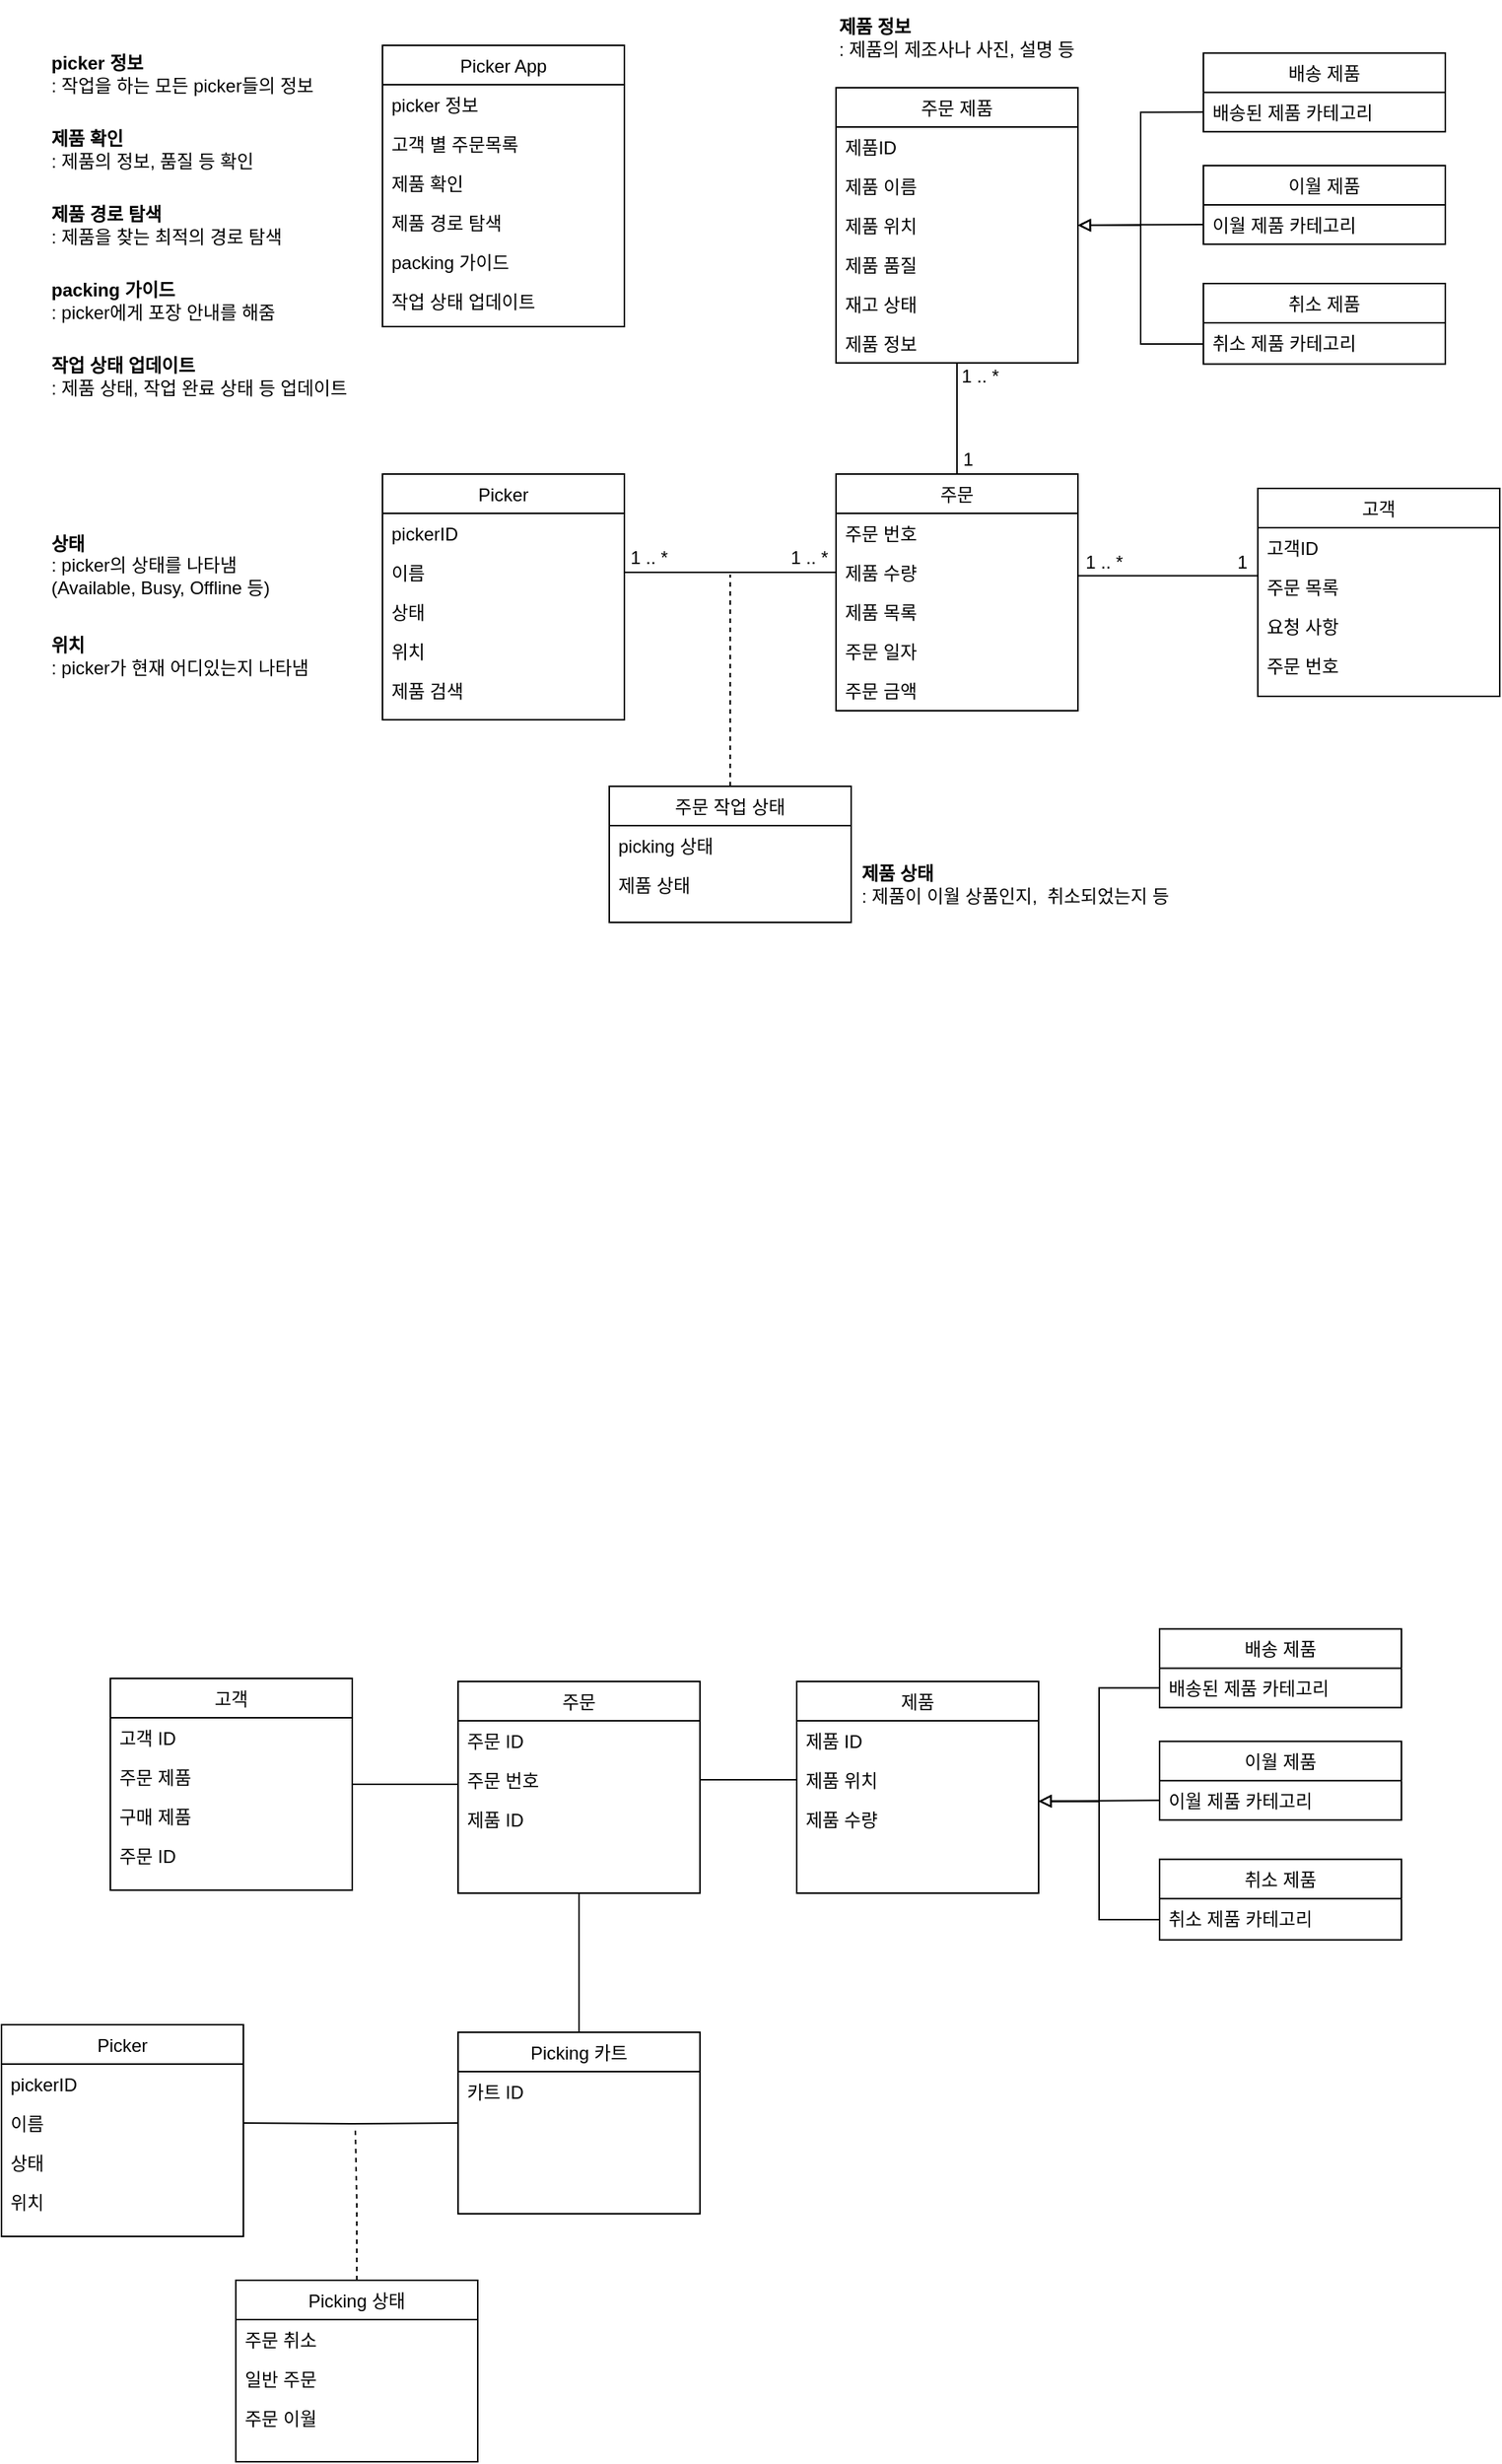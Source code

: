 <mxfile version="21.3.8" type="github">
  <diagram id="C5RBs43oDa-KdzZeNtuy" name="Page-1">
    <mxGraphModel dx="2079" dy="484" grid="1" gridSize="10" guides="1" tooltips="1" connect="1" arrows="1" fold="1" page="1" pageScale="1" pageWidth="827" pageHeight="1169" math="0" shadow="0">
      <root>
        <mxCell id="WIyWlLk6GJQsqaUBKTNV-0" />
        <mxCell id="WIyWlLk6GJQsqaUBKTNV-1" parent="WIyWlLk6GJQsqaUBKTNV-0" />
        <mxCell id="zkfFHV4jXpPFQw0GAbJ--0" value="Picker" style="swimlane;fontStyle=0;align=center;verticalAlign=top;childLayout=stackLayout;horizontal=1;startSize=26;horizontalStack=0;resizeParent=1;resizeLast=0;collapsible=1;marginBottom=0;rounded=0;shadow=0;strokeWidth=1;" parent="WIyWlLk6GJQsqaUBKTNV-1" vertex="1">
          <mxGeometry x="-60" y="393.5" width="160" height="162.5" as="geometry">
            <mxRectangle x="230" y="140" width="160" height="26" as="alternateBounds" />
          </mxGeometry>
        </mxCell>
        <mxCell id="zkfFHV4jXpPFQw0GAbJ--3" value="pickerID" style="text;align=left;verticalAlign=top;spacingLeft=4;spacingRight=4;overflow=hidden;rotatable=0;points=[[0,0.5],[1,0.5]];portConstraint=eastwest;rounded=0;shadow=0;html=0;" parent="zkfFHV4jXpPFQw0GAbJ--0" vertex="1">
          <mxGeometry y="26" width="160" height="26" as="geometry" />
        </mxCell>
        <mxCell id="zkfFHV4jXpPFQw0GAbJ--1" value="이름" style="text;align=left;verticalAlign=top;spacingLeft=4;spacingRight=4;overflow=hidden;rotatable=0;points=[[0,0.5],[1,0.5]];portConstraint=eastwest;" parent="zkfFHV4jXpPFQw0GAbJ--0" vertex="1">
          <mxGeometry y="52" width="160" height="26" as="geometry" />
        </mxCell>
        <mxCell id="zkfFHV4jXpPFQw0GAbJ--2" value="상태" style="text;align=left;verticalAlign=top;spacingLeft=4;spacingRight=4;overflow=hidden;rotatable=0;points=[[0,0.5],[1,0.5]];portConstraint=eastwest;rounded=0;shadow=0;html=0;" parent="zkfFHV4jXpPFQw0GAbJ--0" vertex="1">
          <mxGeometry y="78" width="160" height="26" as="geometry" />
        </mxCell>
        <mxCell id="fCyhSz04hfvH7WSyZomO-2" value="위치" style="text;align=left;verticalAlign=top;spacingLeft=4;spacingRight=4;overflow=hidden;rotatable=0;points=[[0,0.5],[1,0.5]];portConstraint=eastwest;rounded=0;shadow=0;html=0;" parent="zkfFHV4jXpPFQw0GAbJ--0" vertex="1">
          <mxGeometry y="104" width="160" height="26" as="geometry" />
        </mxCell>
        <mxCell id="fCyhSz04hfvH7WSyZomO-23" value="제품 검색" style="text;align=left;verticalAlign=top;spacingLeft=4;spacingRight=4;overflow=hidden;rotatable=0;points=[[0,0.5],[1,0.5]];portConstraint=eastwest;rounded=0;shadow=0;html=0;" parent="zkfFHV4jXpPFQw0GAbJ--0" vertex="1">
          <mxGeometry y="130" width="160" height="26" as="geometry" />
        </mxCell>
        <mxCell id="fCyhSz04hfvH7WSyZomO-0" value="&lt;b&gt;상태&lt;/b&gt;&amp;nbsp;&lt;br&gt;: picker의 상태를 나타냄&lt;br&gt;(Available, Busy, Offline 등)" style="text;html=1;strokeColor=none;fillColor=none;align=left;verticalAlign=middle;whiteSpace=wrap;rounded=0;" parent="WIyWlLk6GJQsqaUBKTNV-1" vertex="1">
          <mxGeometry x="-281" y="428.5" width="190" height="50" as="geometry" />
        </mxCell>
        <mxCell id="fCyhSz04hfvH7WSyZomO-3" value="Picker App" style="swimlane;fontStyle=0;align=center;verticalAlign=top;childLayout=stackLayout;horizontal=1;startSize=26;horizontalStack=0;resizeParent=1;resizeLast=0;collapsible=1;marginBottom=0;rounded=0;shadow=0;strokeWidth=1;" parent="WIyWlLk6GJQsqaUBKTNV-1" vertex="1">
          <mxGeometry x="-60" y="110" width="160" height="186" as="geometry">
            <mxRectangle x="230" y="140" width="160" height="26" as="alternateBounds" />
          </mxGeometry>
        </mxCell>
        <mxCell id="fCyhSz04hfvH7WSyZomO-4" value="picker 정보" style="text;align=left;verticalAlign=top;spacingLeft=4;spacingRight=4;overflow=hidden;rotatable=0;points=[[0,0.5],[1,0.5]];portConstraint=eastwest;rounded=0;shadow=0;html=0;" parent="fCyhSz04hfvH7WSyZomO-3" vertex="1">
          <mxGeometry y="26" width="160" height="26" as="geometry" />
        </mxCell>
        <mxCell id="fCyhSz04hfvH7WSyZomO-5" value="고객 별 주문목록" style="text;align=left;verticalAlign=top;spacingLeft=4;spacingRight=4;overflow=hidden;rotatable=0;points=[[0,0.5],[1,0.5]];portConstraint=eastwest;" parent="fCyhSz04hfvH7WSyZomO-3" vertex="1">
          <mxGeometry y="52" width="160" height="26" as="geometry" />
        </mxCell>
        <mxCell id="fCyhSz04hfvH7WSyZomO-6" value="제품 확인" style="text;align=left;verticalAlign=top;spacingLeft=4;spacingRight=4;overflow=hidden;rotatable=0;points=[[0,0.5],[1,0.5]];portConstraint=eastwest;rounded=0;shadow=0;html=0;" parent="fCyhSz04hfvH7WSyZomO-3" vertex="1">
          <mxGeometry y="78" width="160" height="26" as="geometry" />
        </mxCell>
        <mxCell id="rKsJdZAuxExDrPlqNUIQ-4" value="제품 경로 탐색" style="text;align=left;verticalAlign=top;spacingLeft=4;spacingRight=4;overflow=hidden;rotatable=0;points=[[0,0.5],[1,0.5]];portConstraint=eastwest;rounded=0;shadow=0;html=0;" parent="fCyhSz04hfvH7WSyZomO-3" vertex="1">
          <mxGeometry y="104" width="160" height="26" as="geometry" />
        </mxCell>
        <mxCell id="fCyhSz04hfvH7WSyZomO-7" value="packing 가이드" style="text;align=left;verticalAlign=top;spacingLeft=4;spacingRight=4;overflow=hidden;rotatable=0;points=[[0,0.5],[1,0.5]];portConstraint=eastwest;rounded=0;shadow=0;html=0;" parent="fCyhSz04hfvH7WSyZomO-3" vertex="1">
          <mxGeometry y="130" width="160" height="26" as="geometry" />
        </mxCell>
        <mxCell id="q-roL3Ta3tV7T9X6a-Nl-0" value="작업 상태 업데이트" style="text;align=left;verticalAlign=top;spacingLeft=4;spacingRight=4;overflow=hidden;rotatable=0;points=[[0,0.5],[1,0.5]];portConstraint=eastwest;rounded=0;shadow=0;html=0;" parent="fCyhSz04hfvH7WSyZomO-3" vertex="1">
          <mxGeometry y="156" width="160" height="26" as="geometry" />
        </mxCell>
        <mxCell id="fCyhSz04hfvH7WSyZomO-8" value="&lt;b&gt;picker 정보&lt;/b&gt;&amp;nbsp;&lt;br&gt;: 작업을 하는 모든 picker들의 정보" style="text;html=1;strokeColor=none;fillColor=none;align=left;verticalAlign=middle;whiteSpace=wrap;rounded=0;" parent="WIyWlLk6GJQsqaUBKTNV-1" vertex="1">
          <mxGeometry x="-281" y="104.19" width="201" height="50" as="geometry" />
        </mxCell>
        <mxCell id="fCyhSz04hfvH7WSyZomO-9" value="&lt;b&gt;위치&lt;/b&gt;&amp;nbsp;&lt;br&gt;: picker가 현재 어디있는지 나타냄" style="text;html=1;strokeColor=none;fillColor=none;align=left;verticalAlign=middle;whiteSpace=wrap;rounded=0;" parent="WIyWlLk6GJQsqaUBKTNV-1" vertex="1">
          <mxGeometry x="-281" y="488.5" width="190" height="50" as="geometry" />
        </mxCell>
        <mxCell id="fCyhSz04hfvH7WSyZomO-10" value="&lt;b&gt;제품 확인&lt;/b&gt;&amp;nbsp;&lt;br&gt;: 제품의 정보, 품질 등 확인" style="text;html=1;strokeColor=none;fillColor=none;align=left;verticalAlign=middle;whiteSpace=wrap;rounded=0;" parent="WIyWlLk6GJQsqaUBKTNV-1" vertex="1">
          <mxGeometry x="-281" y="154.19" width="201" height="50" as="geometry" />
        </mxCell>
        <mxCell id="fCyhSz04hfvH7WSyZomO-11" value="&lt;b&gt;packing 가이드&lt;/b&gt;&amp;nbsp;&lt;br&gt;: picker에게 포장 안내를 해줌" style="text;html=1;strokeColor=none;fillColor=none;align=left;verticalAlign=middle;whiteSpace=wrap;rounded=0;" parent="WIyWlLk6GJQsqaUBKTNV-1" vertex="1">
          <mxGeometry x="-281" y="253.81" width="201" height="50" as="geometry" />
        </mxCell>
        <mxCell id="DlY-QId4kqH3LaCHQLSD-34" style="edgeStyle=orthogonalEdgeStyle;rounded=0;orthogonalLoop=1;jettySize=auto;html=1;exitX=0.5;exitY=0;exitDx=0;exitDy=0;entryX=0.5;entryY=1;entryDx=0;entryDy=0;endArrow=none;endFill=0;" parent="WIyWlLk6GJQsqaUBKTNV-1" source="fCyhSz04hfvH7WSyZomO-14" target="9sA1f5Ovw9tdq7YG9Ci8-27" edge="1">
          <mxGeometry relative="1" as="geometry">
            <mxPoint x="320" y="340" as="targetPoint" />
          </mxGeometry>
        </mxCell>
        <mxCell id="fCyhSz04hfvH7WSyZomO-14" value="주문" style="swimlane;fontStyle=0;align=center;verticalAlign=top;childLayout=stackLayout;horizontal=1;startSize=26;horizontalStack=0;resizeParent=1;resizeLast=0;collapsible=1;marginBottom=0;rounded=0;shadow=0;strokeWidth=1;" parent="WIyWlLk6GJQsqaUBKTNV-1" vertex="1">
          <mxGeometry x="240" y="393.5" width="160" height="156.5" as="geometry">
            <mxRectangle x="230" y="140" width="160" height="26" as="alternateBounds" />
          </mxGeometry>
        </mxCell>
        <mxCell id="fCyhSz04hfvH7WSyZomO-15" value="주문 번호" style="text;align=left;verticalAlign=top;spacingLeft=4;spacingRight=4;overflow=hidden;rotatable=0;points=[[0,0.5],[1,0.5]];portConstraint=eastwest;rounded=0;shadow=0;html=0;" parent="fCyhSz04hfvH7WSyZomO-14" vertex="1">
          <mxGeometry y="26" width="160" height="26" as="geometry" />
        </mxCell>
        <mxCell id="fCyhSz04hfvH7WSyZomO-16" value="제품 수량" style="text;align=left;verticalAlign=top;spacingLeft=4;spacingRight=4;overflow=hidden;rotatable=0;points=[[0,0.5],[1,0.5]];portConstraint=eastwest;" parent="fCyhSz04hfvH7WSyZomO-14" vertex="1">
          <mxGeometry y="52" width="160" height="26" as="geometry" />
        </mxCell>
        <mxCell id="q-roL3Ta3tV7T9X6a-Nl-2" value="제품 목록" style="text;align=left;verticalAlign=top;spacingLeft=4;spacingRight=4;overflow=hidden;rotatable=0;points=[[0,0.5],[1,0.5]];portConstraint=eastwest;" parent="fCyhSz04hfvH7WSyZomO-14" vertex="1">
          <mxGeometry y="78" width="160" height="26" as="geometry" />
        </mxCell>
        <mxCell id="DlY-QId4kqH3LaCHQLSD-32" value="주문 일자" style="text;align=left;verticalAlign=top;spacingLeft=4;spacingRight=4;overflow=hidden;rotatable=0;points=[[0,0.5],[1,0.5]];portConstraint=eastwest;" parent="fCyhSz04hfvH7WSyZomO-14" vertex="1">
          <mxGeometry y="104" width="160" height="26" as="geometry" />
        </mxCell>
        <mxCell id="DlY-QId4kqH3LaCHQLSD-33" value="주문 금액" style="text;align=left;verticalAlign=top;spacingLeft=4;spacingRight=4;overflow=hidden;rotatable=0;points=[[0,0.5],[1,0.5]];portConstraint=eastwest;" parent="fCyhSz04hfvH7WSyZomO-14" vertex="1">
          <mxGeometry y="130" width="160" height="26" as="geometry" />
        </mxCell>
        <mxCell id="9sA1f5Ovw9tdq7YG9Ci8-1" value="고객" style="swimlane;fontStyle=0;align=center;verticalAlign=top;childLayout=stackLayout;horizontal=1;startSize=26;horizontalStack=0;resizeParent=1;resizeLast=0;collapsible=1;marginBottom=0;rounded=0;shadow=0;strokeWidth=1;" parent="WIyWlLk6GJQsqaUBKTNV-1" vertex="1">
          <mxGeometry x="519" y="403" width="160" height="137.5" as="geometry">
            <mxRectangle x="230" y="140" width="160" height="26" as="alternateBounds" />
          </mxGeometry>
        </mxCell>
        <mxCell id="9sA1f5Ovw9tdq7YG9Ci8-2" value="고객ID" style="text;align=left;verticalAlign=top;spacingLeft=4;spacingRight=4;overflow=hidden;rotatable=0;points=[[0,0.5],[1,0.5]];portConstraint=eastwest;rounded=0;shadow=0;html=0;" parent="9sA1f5Ovw9tdq7YG9Ci8-1" vertex="1">
          <mxGeometry y="26" width="160" height="26" as="geometry" />
        </mxCell>
        <mxCell id="9sA1f5Ovw9tdq7YG9Ci8-3" value="주문 목록" style="text;align=left;verticalAlign=top;spacingLeft=4;spacingRight=4;overflow=hidden;rotatable=0;points=[[0,0.5],[1,0.5]];portConstraint=eastwest;" parent="9sA1f5Ovw9tdq7YG9Ci8-1" vertex="1">
          <mxGeometry y="52" width="160" height="26" as="geometry" />
        </mxCell>
        <mxCell id="9sA1f5Ovw9tdq7YG9Ci8-9" value="요청 사항" style="text;align=left;verticalAlign=top;spacingLeft=4;spacingRight=4;overflow=hidden;rotatable=0;points=[[0,0.5],[1,0.5]];portConstraint=eastwest;" parent="9sA1f5Ovw9tdq7YG9Ci8-1" vertex="1">
          <mxGeometry y="78" width="160" height="26" as="geometry" />
        </mxCell>
        <mxCell id="9sA1f5Ovw9tdq7YG9Ci8-31" value="주문 번호" style="text;align=left;verticalAlign=top;spacingLeft=4;spacingRight=4;overflow=hidden;rotatable=0;points=[[0,0.5],[1,0.5]];portConstraint=eastwest;" parent="9sA1f5Ovw9tdq7YG9Ci8-1" vertex="1">
          <mxGeometry y="104" width="160" height="26" as="geometry" />
        </mxCell>
        <mxCell id="9sA1f5Ovw9tdq7YG9Ci8-13" value="&lt;b&gt;제품 상태&lt;br&gt;&lt;/b&gt;: 제품이 이월 상품인지,&amp;nbsp; 취소되었는지 등" style="text;html=1;strokeColor=none;fillColor=none;align=left;verticalAlign=middle;whiteSpace=wrap;rounded=0;" parent="WIyWlLk6GJQsqaUBKTNV-1" vertex="1">
          <mxGeometry x="255" y="640" width="240" height="50" as="geometry" />
        </mxCell>
        <mxCell id="9sA1f5Ovw9tdq7YG9Ci8-14" style="rounded=0;orthogonalLoop=1;jettySize=auto;html=1;exitX=1;exitY=0.5;exitDx=0;exitDy=0;entryX=0;entryY=0.5;entryDx=0;entryDy=0;endArrow=none;endFill=0;" parent="WIyWlLk6GJQsqaUBKTNV-1" edge="1">
          <mxGeometry relative="1" as="geometry">
            <mxPoint x="400" y="460.75" as="sourcePoint" />
            <mxPoint x="519" y="460.75" as="targetPoint" />
          </mxGeometry>
        </mxCell>
        <mxCell id="9sA1f5Ovw9tdq7YG9Ci8-15" value="1 .. *" style="text;html=1;align=center;verticalAlign=middle;resizable=0;points=[];autosize=1;strokeColor=none;fillColor=none;" parent="WIyWlLk6GJQsqaUBKTNV-1" vertex="1">
          <mxGeometry x="392" y="436.5" width="50" height="30" as="geometry" />
        </mxCell>
        <mxCell id="9sA1f5Ovw9tdq7YG9Ci8-16" value="1&amp;nbsp;" style="text;html=1;align=center;verticalAlign=middle;resizable=0;points=[];autosize=1;strokeColor=none;fillColor=none;" parent="WIyWlLk6GJQsqaUBKTNV-1" vertex="1">
          <mxGeometry x="495" y="437" width="30" height="30" as="geometry" />
        </mxCell>
        <mxCell id="9sA1f5Ovw9tdq7YG9Ci8-20" style="edgeStyle=orthogonalEdgeStyle;rounded=0;orthogonalLoop=1;jettySize=auto;html=1;exitX=1;exitY=0.5;exitDx=0;exitDy=0;entryX=0;entryY=0.5;entryDx=0;entryDy=0;endArrow=none;endFill=0;" parent="WIyWlLk6GJQsqaUBKTNV-1" source="zkfFHV4jXpPFQw0GAbJ--1" edge="1">
          <mxGeometry relative="1" as="geometry">
            <mxPoint x="240" y="458.5" as="targetPoint" />
          </mxGeometry>
        </mxCell>
        <mxCell id="9sA1f5Ovw9tdq7YG9Ci8-21" value="1 .. *" style="text;html=1;align=center;verticalAlign=middle;resizable=0;points=[];autosize=1;strokeColor=none;fillColor=none;" parent="WIyWlLk6GJQsqaUBKTNV-1" vertex="1">
          <mxGeometry x="91" y="434" width="50" height="30" as="geometry" />
        </mxCell>
        <mxCell id="9sA1f5Ovw9tdq7YG9Ci8-24" value="1 .. *" style="text;html=1;align=center;verticalAlign=middle;resizable=0;points=[];autosize=1;strokeColor=none;fillColor=none;" parent="WIyWlLk6GJQsqaUBKTNV-1" vertex="1">
          <mxGeometry x="197" y="434" width="50" height="30" as="geometry" />
        </mxCell>
        <mxCell id="9sA1f5Ovw9tdq7YG9Ci8-27" value="주문 제품" style="swimlane;fontStyle=0;align=center;verticalAlign=top;childLayout=stackLayout;horizontal=1;startSize=26;horizontalStack=0;resizeParent=1;resizeLast=0;collapsible=1;marginBottom=0;rounded=0;shadow=0;strokeWidth=1;" parent="WIyWlLk6GJQsqaUBKTNV-1" vertex="1">
          <mxGeometry x="240" y="138" width="160" height="182" as="geometry">
            <mxRectangle x="230" y="140" width="160" height="26" as="alternateBounds" />
          </mxGeometry>
        </mxCell>
        <mxCell id="9sA1f5Ovw9tdq7YG9Ci8-28" value="제품ID" style="text;align=left;verticalAlign=top;spacingLeft=4;spacingRight=4;overflow=hidden;rotatable=0;points=[[0,0.5],[1,0.5]];portConstraint=eastwest;rounded=0;shadow=0;html=0;" parent="9sA1f5Ovw9tdq7YG9Ci8-27" vertex="1">
          <mxGeometry y="26" width="160" height="26" as="geometry" />
        </mxCell>
        <mxCell id="DlY-QId4kqH3LaCHQLSD-28" value="제품 이름" style="text;align=left;verticalAlign=top;spacingLeft=4;spacingRight=4;overflow=hidden;rotatable=0;points=[[0,0.5],[1,0.5]];portConstraint=eastwest;rounded=0;shadow=0;html=0;" parent="9sA1f5Ovw9tdq7YG9Ci8-27" vertex="1">
          <mxGeometry y="52" width="160" height="26" as="geometry" />
        </mxCell>
        <mxCell id="9sA1f5Ovw9tdq7YG9Ci8-29" value="제품 위치" style="text;align=left;verticalAlign=top;spacingLeft=4;spacingRight=4;overflow=hidden;rotatable=0;points=[[0,0.5],[1,0.5]];portConstraint=eastwest;rounded=0;shadow=0;html=0;" parent="9sA1f5Ovw9tdq7YG9Ci8-27" vertex="1">
          <mxGeometry y="78" width="160" height="26" as="geometry" />
        </mxCell>
        <mxCell id="9sA1f5Ovw9tdq7YG9Ci8-32" value="제품 품질" style="text;align=left;verticalAlign=top;spacingLeft=4;spacingRight=4;overflow=hidden;rotatable=0;points=[[0,0.5],[1,0.5]];portConstraint=eastwest;rounded=0;shadow=0;html=0;" parent="9sA1f5Ovw9tdq7YG9Ci8-27" vertex="1">
          <mxGeometry y="104" width="160" height="26" as="geometry" />
        </mxCell>
        <mxCell id="DlY-QId4kqH3LaCHQLSD-29" value="재고 상태" style="text;align=left;verticalAlign=top;spacingLeft=4;spacingRight=4;overflow=hidden;rotatable=0;points=[[0,0.5],[1,0.5]];portConstraint=eastwest;rounded=0;shadow=0;html=0;" parent="9sA1f5Ovw9tdq7YG9Ci8-27" vertex="1">
          <mxGeometry y="130" width="160" height="26" as="geometry" />
        </mxCell>
        <mxCell id="DlY-QId4kqH3LaCHQLSD-30" value="제품 정보" style="text;align=left;verticalAlign=top;spacingLeft=4;spacingRight=4;overflow=hidden;rotatable=0;points=[[0,0.5],[1,0.5]];portConstraint=eastwest;rounded=0;shadow=0;html=0;" parent="9sA1f5Ovw9tdq7YG9Ci8-27" vertex="1">
          <mxGeometry y="156" width="160" height="26" as="geometry" />
        </mxCell>
        <mxCell id="rKsJdZAuxExDrPlqNUIQ-3" value="&lt;b&gt;제품 경로 탐색&lt;/b&gt;&lt;br&gt;: 제품을 찾는 최적의 경로 탐색" style="text;html=1;strokeColor=none;fillColor=none;align=left;verticalAlign=middle;whiteSpace=wrap;rounded=0;" parent="WIyWlLk6GJQsqaUBKTNV-1" vertex="1">
          <mxGeometry x="-281" y="203.81" width="201" height="50" as="geometry" />
        </mxCell>
        <mxCell id="DlY-QId4kqH3LaCHQLSD-26" style="edgeStyle=orthogonalEdgeStyle;rounded=0;orthogonalLoop=1;jettySize=auto;html=1;exitX=0;exitY=0.5;exitDx=0;exitDy=0;entryX=1;entryY=0.5;entryDx=0;entryDy=0;endArrow=block;endFill=0;" parent="WIyWlLk6GJQsqaUBKTNV-1" source="DlY-QId4kqH3LaCHQLSD-11" target="9sA1f5Ovw9tdq7YG9Ci8-29" edge="1">
          <mxGeometry relative="1" as="geometry" />
        </mxCell>
        <mxCell id="DlY-QId4kqH3LaCHQLSD-10" value="이월 제품" style="swimlane;fontStyle=0;align=center;verticalAlign=top;childLayout=stackLayout;horizontal=1;startSize=26;horizontalStack=0;resizeParent=1;resizeLast=0;collapsible=1;marginBottom=0;rounded=0;shadow=0;strokeWidth=1;" parent="WIyWlLk6GJQsqaUBKTNV-1" vertex="1">
          <mxGeometry x="483" y="189.56" width="160" height="52" as="geometry">
            <mxRectangle x="230" y="140" width="160" height="26" as="alternateBounds" />
          </mxGeometry>
        </mxCell>
        <mxCell id="DlY-QId4kqH3LaCHQLSD-11" value="이월 제품 카테고리" style="text;align=left;verticalAlign=top;spacingLeft=4;spacingRight=4;overflow=hidden;rotatable=0;points=[[0,0.5],[1,0.5]];portConstraint=eastwest;rounded=0;shadow=0;html=0;" parent="DlY-QId4kqH3LaCHQLSD-10" vertex="1">
          <mxGeometry y="26" width="160" height="26" as="geometry" />
        </mxCell>
        <mxCell id="DlY-QId4kqH3LaCHQLSD-27" style="edgeStyle=orthogonalEdgeStyle;rounded=0;orthogonalLoop=1;jettySize=auto;html=1;exitX=0;exitY=0.75;exitDx=0;exitDy=0;entryX=1;entryY=0.5;entryDx=0;entryDy=0;startArrow=none;startFill=0;endArrow=block;endFill=0;" parent="WIyWlLk6GJQsqaUBKTNV-1" source="DlY-QId4kqH3LaCHQLSD-14" target="9sA1f5Ovw9tdq7YG9Ci8-29" edge="1">
          <mxGeometry relative="1" as="geometry" />
        </mxCell>
        <mxCell id="DlY-QId4kqH3LaCHQLSD-14" value="취소 제품" style="swimlane;fontStyle=0;align=center;verticalAlign=top;childLayout=stackLayout;horizontal=1;startSize=26;horizontalStack=0;resizeParent=1;resizeLast=0;collapsible=1;marginBottom=0;rounded=0;shadow=0;strokeWidth=1;" parent="WIyWlLk6GJQsqaUBKTNV-1" vertex="1">
          <mxGeometry x="483" y="267.56" width="160" height="53.25" as="geometry">
            <mxRectangle x="230" y="140" width="160" height="26" as="alternateBounds" />
          </mxGeometry>
        </mxCell>
        <mxCell id="DlY-QId4kqH3LaCHQLSD-17" value="취소 제품 카테고리" style="text;align=left;verticalAlign=top;spacingLeft=4;spacingRight=4;overflow=hidden;rotatable=0;points=[[0,0.5],[1,0.5]];portConstraint=eastwest;rounded=0;shadow=0;html=0;" parent="DlY-QId4kqH3LaCHQLSD-14" vertex="1">
          <mxGeometry y="26" width="160" height="26" as="geometry" />
        </mxCell>
        <mxCell id="DlY-QId4kqH3LaCHQLSD-31" value="&lt;b&gt;제품 정보&lt;/b&gt;&amp;nbsp;&lt;br&gt;: 제품의 제조사나 사진, 설명 등" style="text;html=1;strokeColor=none;fillColor=none;align=left;verticalAlign=middle;whiteSpace=wrap;rounded=0;" parent="WIyWlLk6GJQsqaUBKTNV-1" vertex="1">
          <mxGeometry x="240" y="80" width="201" height="50" as="geometry" />
        </mxCell>
        <mxCell id="DlY-QId4kqH3LaCHQLSD-36" value="1" style="text;html=1;align=center;verticalAlign=middle;resizable=0;points=[];autosize=1;strokeColor=none;fillColor=none;" parent="WIyWlLk6GJQsqaUBKTNV-1" vertex="1">
          <mxGeometry x="312" y="369" width="30" height="30" as="geometry" />
        </mxCell>
        <mxCell id="DlY-QId4kqH3LaCHQLSD-37" value="&amp;nbsp;1 .. *&amp;nbsp;" style="text;html=1;align=center;verticalAlign=middle;resizable=0;points=[];autosize=1;strokeColor=none;fillColor=none;" parent="WIyWlLk6GJQsqaUBKTNV-1" vertex="1">
          <mxGeometry x="310" y="314" width="50" height="30" as="geometry" />
        </mxCell>
        <mxCell id="DlY-QId4kqH3LaCHQLSD-43" style="edgeStyle=orthogonalEdgeStyle;rounded=0;orthogonalLoop=1;jettySize=auto;html=1;exitX=0.5;exitY=0;exitDx=0;exitDy=0;dashed=1;endArrow=none;endFill=0;" parent="WIyWlLk6GJQsqaUBKTNV-1" source="DlY-QId4kqH3LaCHQLSD-38" edge="1">
          <mxGeometry relative="1" as="geometry">
            <mxPoint x="170" y="460" as="targetPoint" />
          </mxGeometry>
        </mxCell>
        <mxCell id="DlY-QId4kqH3LaCHQLSD-38" value="주문 작업 상태" style="swimlane;fontStyle=0;align=center;verticalAlign=top;childLayout=stackLayout;horizontal=1;startSize=26;horizontalStack=0;resizeParent=1;resizeLast=0;collapsible=1;marginBottom=0;rounded=0;shadow=0;strokeWidth=1;" parent="WIyWlLk6GJQsqaUBKTNV-1" vertex="1">
          <mxGeometry x="90" y="600" width="160" height="90" as="geometry">
            <mxRectangle x="230" y="140" width="160" height="26" as="alternateBounds" />
          </mxGeometry>
        </mxCell>
        <mxCell id="DlY-QId4kqH3LaCHQLSD-44" value="picking 상태" style="text;align=left;verticalAlign=top;spacingLeft=4;spacingRight=4;overflow=hidden;rotatable=0;points=[[0,0.5],[1,0.5]];portConstraint=eastwest;rounded=0;shadow=0;html=0;" parent="DlY-QId4kqH3LaCHQLSD-38" vertex="1">
          <mxGeometry y="26" width="160" height="26" as="geometry" />
        </mxCell>
        <mxCell id="DlY-QId4kqH3LaCHQLSD-46" value="제품 상태" style="text;align=left;verticalAlign=top;spacingLeft=4;spacingRight=4;overflow=hidden;rotatable=0;points=[[0,0.5],[1,0.5]];portConstraint=eastwest;rounded=0;shadow=0;html=0;" parent="DlY-QId4kqH3LaCHQLSD-38" vertex="1">
          <mxGeometry y="52" width="160" height="26" as="geometry" />
        </mxCell>
        <mxCell id="DlY-QId4kqH3LaCHQLSD-47" value="배송 제품" style="swimlane;fontStyle=0;align=center;verticalAlign=top;childLayout=stackLayout;horizontal=1;startSize=26;horizontalStack=0;resizeParent=1;resizeLast=0;collapsible=1;marginBottom=0;rounded=0;shadow=0;strokeWidth=1;" parent="WIyWlLk6GJQsqaUBKTNV-1" vertex="1">
          <mxGeometry x="483" y="115.18" width="160" height="52" as="geometry">
            <mxRectangle x="230" y="140" width="160" height="26" as="alternateBounds" />
          </mxGeometry>
        </mxCell>
        <mxCell id="DlY-QId4kqH3LaCHQLSD-48" value="배송된 제품 카테고리" style="text;align=left;verticalAlign=top;spacingLeft=4;spacingRight=4;overflow=hidden;rotatable=0;points=[[0,0.5],[1,0.5]];portConstraint=eastwest;rounded=0;shadow=0;html=0;" parent="DlY-QId4kqH3LaCHQLSD-47" vertex="1">
          <mxGeometry y="26" width="160" height="26" as="geometry" />
        </mxCell>
        <mxCell id="DlY-QId4kqH3LaCHQLSD-49" style="edgeStyle=orthogonalEdgeStyle;rounded=0;orthogonalLoop=1;jettySize=auto;html=1;exitX=0;exitY=0.5;exitDx=0;exitDy=0;entryX=1;entryY=0.5;entryDx=0;entryDy=0;endArrow=block;endFill=0;" parent="WIyWlLk6GJQsqaUBKTNV-1" source="DlY-QId4kqH3LaCHQLSD-48" target="9sA1f5Ovw9tdq7YG9Ci8-29" edge="1">
          <mxGeometry relative="1" as="geometry">
            <mxPoint x="420" y="210" as="targetPoint" />
          </mxGeometry>
        </mxCell>
        <mxCell id="q-roL3Ta3tV7T9X6a-Nl-1" value="&lt;b&gt;작업 상태 업데이트&lt;/b&gt;&amp;nbsp;&lt;br&gt;: 제품 상태, 작업 완료 상태 등 업데이트" style="text;html=1;strokeColor=none;fillColor=none;align=left;verticalAlign=middle;whiteSpace=wrap;rounded=0;" parent="WIyWlLk6GJQsqaUBKTNV-1" vertex="1">
          <mxGeometry x="-281" y="303.81" width="221" height="50" as="geometry" />
        </mxCell>
        <mxCell id="OuJ51df57hUnCKiVJBcw-0" value="제품" style="swimlane;fontStyle=0;align=center;verticalAlign=top;childLayout=stackLayout;horizontal=1;startSize=26;horizontalStack=0;resizeParent=1;resizeLast=0;collapsible=1;marginBottom=0;rounded=0;shadow=0;strokeWidth=1;" vertex="1" parent="WIyWlLk6GJQsqaUBKTNV-1">
          <mxGeometry x="214" y="1192" width="160" height="140" as="geometry">
            <mxRectangle x="230" y="140" width="160" height="26" as="alternateBounds" />
          </mxGeometry>
        </mxCell>
        <mxCell id="OuJ51df57hUnCKiVJBcw-1" value="제품 ID" style="text;align=left;verticalAlign=top;spacingLeft=4;spacingRight=4;overflow=hidden;rotatable=0;points=[[0,0.5],[1,0.5]];portConstraint=eastwest;rounded=0;shadow=0;html=0;" vertex="1" parent="OuJ51df57hUnCKiVJBcw-0">
          <mxGeometry y="26" width="160" height="26" as="geometry" />
        </mxCell>
        <mxCell id="OuJ51df57hUnCKiVJBcw-2" value="제품 위치" style="text;align=left;verticalAlign=top;spacingLeft=4;spacingRight=4;overflow=hidden;rotatable=0;points=[[0,0.5],[1,0.5]];portConstraint=eastwest;" vertex="1" parent="OuJ51df57hUnCKiVJBcw-0">
          <mxGeometry y="52" width="160" height="26" as="geometry" />
        </mxCell>
        <mxCell id="OuJ51df57hUnCKiVJBcw-3" value="제품 수량" style="text;align=left;verticalAlign=top;spacingLeft=4;spacingRight=4;overflow=hidden;rotatable=0;points=[[0,0.5],[1,0.5]];portConstraint=eastwest;rounded=0;shadow=0;html=0;" vertex="1" parent="OuJ51df57hUnCKiVJBcw-0">
          <mxGeometry y="78" width="160" height="26" as="geometry" />
        </mxCell>
        <mxCell id="OuJ51df57hUnCKiVJBcw-50" style="edgeStyle=orthogonalEdgeStyle;rounded=0;orthogonalLoop=1;jettySize=auto;html=1;exitX=0.5;exitY=0;exitDx=0;exitDy=0;entryX=0.5;entryY=1;entryDx=0;entryDy=0;endArrow=none;endFill=0;" edge="1" parent="WIyWlLk6GJQsqaUBKTNV-1" source="OuJ51df57hUnCKiVJBcw-6" target="OuJ51df57hUnCKiVJBcw-12">
          <mxGeometry relative="1" as="geometry" />
        </mxCell>
        <mxCell id="OuJ51df57hUnCKiVJBcw-6" value="Picking 카트" style="swimlane;fontStyle=0;align=center;verticalAlign=top;childLayout=stackLayout;horizontal=1;startSize=26;horizontalStack=0;resizeParent=1;resizeLast=0;collapsible=1;marginBottom=0;rounded=0;shadow=0;strokeWidth=1;" vertex="1" parent="WIyWlLk6GJQsqaUBKTNV-1">
          <mxGeometry x="-10" y="1424" width="160" height="120" as="geometry">
            <mxRectangle x="230" y="140" width="160" height="26" as="alternateBounds" />
          </mxGeometry>
        </mxCell>
        <mxCell id="OuJ51df57hUnCKiVJBcw-7" value="카트 ID" style="text;align=left;verticalAlign=top;spacingLeft=4;spacingRight=4;overflow=hidden;rotatable=0;points=[[0,0.5],[1,0.5]];portConstraint=eastwest;rounded=0;shadow=0;html=0;" vertex="1" parent="OuJ51df57hUnCKiVJBcw-6">
          <mxGeometry y="26" width="160" height="26" as="geometry" />
        </mxCell>
        <mxCell id="OuJ51df57hUnCKiVJBcw-12" value="주문" style="swimlane;fontStyle=0;align=center;verticalAlign=top;childLayout=stackLayout;horizontal=1;startSize=26;horizontalStack=0;resizeParent=1;resizeLast=0;collapsible=1;marginBottom=0;rounded=0;shadow=0;strokeWidth=1;" vertex="1" parent="WIyWlLk6GJQsqaUBKTNV-1">
          <mxGeometry x="-10" y="1192" width="160" height="140" as="geometry">
            <mxRectangle x="230" y="140" width="160" height="26" as="alternateBounds" />
          </mxGeometry>
        </mxCell>
        <mxCell id="OuJ51df57hUnCKiVJBcw-13" value="주문 ID" style="text;align=left;verticalAlign=top;spacingLeft=4;spacingRight=4;overflow=hidden;rotatable=0;points=[[0,0.5],[1,0.5]];portConstraint=eastwest;rounded=0;shadow=0;html=0;" vertex="1" parent="OuJ51df57hUnCKiVJBcw-12">
          <mxGeometry y="26" width="160" height="26" as="geometry" />
        </mxCell>
        <mxCell id="OuJ51df57hUnCKiVJBcw-14" value="주문 번호" style="text;align=left;verticalAlign=top;spacingLeft=4;spacingRight=4;overflow=hidden;rotatable=0;points=[[0,0.5],[1,0.5]];portConstraint=eastwest;" vertex="1" parent="OuJ51df57hUnCKiVJBcw-12">
          <mxGeometry y="52" width="160" height="26" as="geometry" />
        </mxCell>
        <mxCell id="OuJ51df57hUnCKiVJBcw-15" value="제품 ID" style="text;align=left;verticalAlign=top;spacingLeft=4;spacingRight=4;overflow=hidden;rotatable=0;points=[[0,0.5],[1,0.5]];portConstraint=eastwest;rounded=0;shadow=0;html=0;" vertex="1" parent="OuJ51df57hUnCKiVJBcw-12">
          <mxGeometry y="78" width="160" height="26" as="geometry" />
        </mxCell>
        <mxCell id="OuJ51df57hUnCKiVJBcw-48" style="edgeStyle=orthogonalEdgeStyle;rounded=0;orthogonalLoop=1;jettySize=auto;html=1;exitX=1;exitY=0.5;exitDx=0;exitDy=0;endArrow=none;endFill=0;" edge="1" parent="WIyWlLk6GJQsqaUBKTNV-1" source="OuJ51df57hUnCKiVJBcw-18">
          <mxGeometry relative="1" as="geometry">
            <mxPoint x="-10" y="1260" as="targetPoint" />
            <Array as="points">
              <mxPoint x="-10" y="1260" />
            </Array>
          </mxGeometry>
        </mxCell>
        <mxCell id="OuJ51df57hUnCKiVJBcw-18" value="고객" style="swimlane;fontStyle=0;align=center;verticalAlign=top;childLayout=stackLayout;horizontal=1;startSize=26;horizontalStack=0;resizeParent=1;resizeLast=0;collapsible=1;marginBottom=0;rounded=0;shadow=0;strokeWidth=1;" vertex="1" parent="WIyWlLk6GJQsqaUBKTNV-1">
          <mxGeometry x="-240" y="1190" width="160" height="140" as="geometry">
            <mxRectangle x="230" y="140" width="160" height="26" as="alternateBounds" />
          </mxGeometry>
        </mxCell>
        <mxCell id="OuJ51df57hUnCKiVJBcw-19" value="고객 ID" style="text;align=left;verticalAlign=top;spacingLeft=4;spacingRight=4;overflow=hidden;rotatable=0;points=[[0,0.5],[1,0.5]];portConstraint=eastwest;rounded=0;shadow=0;html=0;" vertex="1" parent="OuJ51df57hUnCKiVJBcw-18">
          <mxGeometry y="26" width="160" height="26" as="geometry" />
        </mxCell>
        <mxCell id="OuJ51df57hUnCKiVJBcw-20" value="주문 제품" style="text;align=left;verticalAlign=top;spacingLeft=4;spacingRight=4;overflow=hidden;rotatable=0;points=[[0,0.5],[1,0.5]];portConstraint=eastwest;" vertex="1" parent="OuJ51df57hUnCKiVJBcw-18">
          <mxGeometry y="52" width="160" height="26" as="geometry" />
        </mxCell>
        <mxCell id="OuJ51df57hUnCKiVJBcw-21" value="구매 제품" style="text;align=left;verticalAlign=top;spacingLeft=4;spacingRight=4;overflow=hidden;rotatable=0;points=[[0,0.5],[1,0.5]];portConstraint=eastwest;rounded=0;shadow=0;html=0;" vertex="1" parent="OuJ51df57hUnCKiVJBcw-18">
          <mxGeometry y="78" width="160" height="26" as="geometry" />
        </mxCell>
        <mxCell id="OuJ51df57hUnCKiVJBcw-22" value="주문 ID" style="text;align=left;verticalAlign=top;spacingLeft=4;spacingRight=4;overflow=hidden;rotatable=0;points=[[0,0.5],[1,0.5]];portConstraint=eastwest;rounded=0;shadow=0;html=0;" vertex="1" parent="OuJ51df57hUnCKiVJBcw-18">
          <mxGeometry y="104" width="160" height="26" as="geometry" />
        </mxCell>
        <mxCell id="OuJ51df57hUnCKiVJBcw-24" value="Picker" style="swimlane;fontStyle=0;align=center;verticalAlign=top;childLayout=stackLayout;horizontal=1;startSize=26;horizontalStack=0;resizeParent=1;resizeLast=0;collapsible=1;marginBottom=0;rounded=0;shadow=0;strokeWidth=1;" vertex="1" parent="WIyWlLk6GJQsqaUBKTNV-1">
          <mxGeometry x="-312" y="1419" width="160" height="140" as="geometry">
            <mxRectangle x="230" y="140" width="160" height="26" as="alternateBounds" />
          </mxGeometry>
        </mxCell>
        <mxCell id="OuJ51df57hUnCKiVJBcw-25" value="pickerID" style="text;align=left;verticalAlign=top;spacingLeft=4;spacingRight=4;overflow=hidden;rotatable=0;points=[[0,0.5],[1,0.5]];portConstraint=eastwest;rounded=0;shadow=0;html=0;" vertex="1" parent="OuJ51df57hUnCKiVJBcw-24">
          <mxGeometry y="26" width="160" height="26" as="geometry" />
        </mxCell>
        <mxCell id="OuJ51df57hUnCKiVJBcw-26" value="이름" style="text;align=left;verticalAlign=top;spacingLeft=4;spacingRight=4;overflow=hidden;rotatable=0;points=[[0,0.5],[1,0.5]];portConstraint=eastwest;" vertex="1" parent="OuJ51df57hUnCKiVJBcw-24">
          <mxGeometry y="52" width="160" height="26" as="geometry" />
        </mxCell>
        <mxCell id="OuJ51df57hUnCKiVJBcw-27" value="상태" style="text;align=left;verticalAlign=top;spacingLeft=4;spacingRight=4;overflow=hidden;rotatable=0;points=[[0,0.5],[1,0.5]];portConstraint=eastwest;rounded=0;shadow=0;html=0;" vertex="1" parent="OuJ51df57hUnCKiVJBcw-24">
          <mxGeometry y="78" width="160" height="26" as="geometry" />
        </mxCell>
        <mxCell id="OuJ51df57hUnCKiVJBcw-28" value="위치" style="text;align=left;verticalAlign=top;spacingLeft=4;spacingRight=4;overflow=hidden;rotatable=0;points=[[0,0.5],[1,0.5]];portConstraint=eastwest;rounded=0;shadow=0;html=0;" vertex="1" parent="OuJ51df57hUnCKiVJBcw-24">
          <mxGeometry y="104" width="160" height="26" as="geometry" />
        </mxCell>
        <mxCell id="OuJ51df57hUnCKiVJBcw-47" style="edgeStyle=orthogonalEdgeStyle;rounded=0;orthogonalLoop=1;jettySize=auto;html=1;exitX=0.5;exitY=0;exitDx=0;exitDy=0;dashed=1;endArrow=none;endFill=0;" edge="1" parent="WIyWlLk6GJQsqaUBKTNV-1" source="OuJ51df57hUnCKiVJBcw-30">
          <mxGeometry relative="1" as="geometry">
            <mxPoint x="-78" y="1486" as="targetPoint" />
            <mxPoint x="-78" y="1626" as="sourcePoint" />
          </mxGeometry>
        </mxCell>
        <mxCell id="OuJ51df57hUnCKiVJBcw-30" value="Picking 상태" style="swimlane;fontStyle=0;align=center;verticalAlign=top;childLayout=stackLayout;horizontal=1;startSize=26;horizontalStack=0;resizeParent=1;resizeLast=0;collapsible=1;marginBottom=0;rounded=0;shadow=0;strokeWidth=1;" vertex="1" parent="WIyWlLk6GJQsqaUBKTNV-1">
          <mxGeometry x="-157" y="1588" width="160" height="120" as="geometry">
            <mxRectangle x="230" y="140" width="160" height="26" as="alternateBounds" />
          </mxGeometry>
        </mxCell>
        <mxCell id="OuJ51df57hUnCKiVJBcw-31" value="주문 취소" style="text;align=left;verticalAlign=top;spacingLeft=4;spacingRight=4;overflow=hidden;rotatable=0;points=[[0,0.5],[1,0.5]];portConstraint=eastwest;rounded=0;shadow=0;html=0;" vertex="1" parent="OuJ51df57hUnCKiVJBcw-30">
          <mxGeometry y="26" width="160" height="26" as="geometry" />
        </mxCell>
        <mxCell id="OuJ51df57hUnCKiVJBcw-32" value="일반 주문" style="text;align=left;verticalAlign=top;spacingLeft=4;spacingRight=4;overflow=hidden;rotatable=0;points=[[0,0.5],[1,0.5]];portConstraint=eastwest;" vertex="1" parent="OuJ51df57hUnCKiVJBcw-30">
          <mxGeometry y="52" width="160" height="26" as="geometry" />
        </mxCell>
        <mxCell id="OuJ51df57hUnCKiVJBcw-33" value="주문 이월" style="text;align=left;verticalAlign=top;spacingLeft=4;spacingRight=4;overflow=hidden;rotatable=0;points=[[0,0.5],[1,0.5]];portConstraint=eastwest;rounded=0;shadow=0;html=0;" vertex="1" parent="OuJ51df57hUnCKiVJBcw-30">
          <mxGeometry y="78" width="160" height="26" as="geometry" />
        </mxCell>
        <mxCell id="OuJ51df57hUnCKiVJBcw-36" style="rounded=0;orthogonalLoop=1;jettySize=auto;html=1;entryX=1;entryY=0.5;entryDx=0;entryDy=0;endArrow=block;endFill=0;exitX=0;exitY=0.75;exitDx=0;exitDy=0;" edge="1" parent="WIyWlLk6GJQsqaUBKTNV-1" source="OuJ51df57hUnCKiVJBcw-37">
          <mxGeometry relative="1" as="geometry">
            <mxPoint x="374" y="1271.19" as="targetPoint" />
            <mxPoint x="420" y="1260" as="sourcePoint" />
          </mxGeometry>
        </mxCell>
        <mxCell id="OuJ51df57hUnCKiVJBcw-37" value="이월 제품" style="swimlane;fontStyle=0;align=center;verticalAlign=top;childLayout=stackLayout;horizontal=1;startSize=26;horizontalStack=0;resizeParent=1;resizeLast=0;collapsible=1;marginBottom=0;rounded=0;shadow=0;strokeWidth=1;" vertex="1" parent="WIyWlLk6GJQsqaUBKTNV-1">
          <mxGeometry x="454" y="1231.57" width="160" height="52" as="geometry">
            <mxRectangle x="230" y="140" width="160" height="26" as="alternateBounds" />
          </mxGeometry>
        </mxCell>
        <mxCell id="OuJ51df57hUnCKiVJBcw-38" value="이월 제품 카테고리" style="text;align=left;verticalAlign=top;spacingLeft=4;spacingRight=4;overflow=hidden;rotatable=0;points=[[0,0.5],[1,0.5]];portConstraint=eastwest;rounded=0;shadow=0;html=0;" vertex="1" parent="OuJ51df57hUnCKiVJBcw-37">
          <mxGeometry y="26" width="160" height="26" as="geometry" />
        </mxCell>
        <mxCell id="OuJ51df57hUnCKiVJBcw-39" style="edgeStyle=elbowEdgeStyle;rounded=0;orthogonalLoop=1;jettySize=auto;html=1;exitX=0;exitY=0.75;exitDx=0;exitDy=0;startArrow=none;startFill=0;endArrow=block;endFill=0;entryX=1;entryY=0.5;entryDx=0;entryDy=0;" edge="1" parent="WIyWlLk6GJQsqaUBKTNV-1" source="OuJ51df57hUnCKiVJBcw-40">
          <mxGeometry relative="1" as="geometry">
            <mxPoint x="374" y="1271.19" as="targetPoint" />
          </mxGeometry>
        </mxCell>
        <mxCell id="OuJ51df57hUnCKiVJBcw-40" value="취소 제품" style="swimlane;fontStyle=0;align=center;verticalAlign=top;childLayout=stackLayout;horizontal=1;startSize=26;horizontalStack=0;resizeParent=1;resizeLast=0;collapsible=1;marginBottom=0;rounded=0;shadow=0;strokeWidth=1;" vertex="1" parent="WIyWlLk6GJQsqaUBKTNV-1">
          <mxGeometry x="454" y="1309.57" width="160" height="53.25" as="geometry">
            <mxRectangle x="230" y="140" width="160" height="26" as="alternateBounds" />
          </mxGeometry>
        </mxCell>
        <mxCell id="OuJ51df57hUnCKiVJBcw-41" value="취소 제품 카테고리" style="text;align=left;verticalAlign=top;spacingLeft=4;spacingRight=4;overflow=hidden;rotatable=0;points=[[0,0.5],[1,0.5]];portConstraint=eastwest;rounded=0;shadow=0;html=0;" vertex="1" parent="OuJ51df57hUnCKiVJBcw-40">
          <mxGeometry y="26" width="160" height="26" as="geometry" />
        </mxCell>
        <mxCell id="OuJ51df57hUnCKiVJBcw-42" value="배송 제품" style="swimlane;fontStyle=0;align=center;verticalAlign=top;childLayout=stackLayout;horizontal=1;startSize=26;horizontalStack=0;resizeParent=1;resizeLast=0;collapsible=1;marginBottom=0;rounded=0;shadow=0;strokeWidth=1;" vertex="1" parent="WIyWlLk6GJQsqaUBKTNV-1">
          <mxGeometry x="454" y="1157.19" width="160" height="52" as="geometry">
            <mxRectangle x="230" y="140" width="160" height="26" as="alternateBounds" />
          </mxGeometry>
        </mxCell>
        <mxCell id="OuJ51df57hUnCKiVJBcw-43" value="배송된 제품 카테고리" style="text;align=left;verticalAlign=top;spacingLeft=4;spacingRight=4;overflow=hidden;rotatable=0;points=[[0,0.5],[1,0.5]];portConstraint=eastwest;rounded=0;shadow=0;html=0;" vertex="1" parent="OuJ51df57hUnCKiVJBcw-42">
          <mxGeometry y="26" width="160" height="26" as="geometry" />
        </mxCell>
        <mxCell id="OuJ51df57hUnCKiVJBcw-44" style="edgeStyle=elbowEdgeStyle;rounded=0;orthogonalLoop=1;jettySize=auto;html=1;exitX=0;exitY=0.5;exitDx=0;exitDy=0;endArrow=block;endFill=0;entryX=1;entryY=0.5;entryDx=0;entryDy=0;" edge="1" parent="WIyWlLk6GJQsqaUBKTNV-1" source="OuJ51df57hUnCKiVJBcw-43">
          <mxGeometry relative="1" as="geometry">
            <mxPoint x="374" y="1271.19" as="targetPoint" />
          </mxGeometry>
        </mxCell>
        <mxCell id="OuJ51df57hUnCKiVJBcw-45" style="edgeStyle=orthogonalEdgeStyle;rounded=0;orthogonalLoop=1;jettySize=auto;html=1;entryX=0;entryY=0.5;entryDx=0;entryDy=0;endArrow=none;endFill=0;" edge="1" parent="WIyWlLk6GJQsqaUBKTNV-1" target="OuJ51df57hUnCKiVJBcw-6">
          <mxGeometry relative="1" as="geometry">
            <mxPoint x="-152" y="1484" as="sourcePoint" />
          </mxGeometry>
        </mxCell>
        <mxCell id="OuJ51df57hUnCKiVJBcw-49" style="edgeStyle=orthogonalEdgeStyle;rounded=0;orthogonalLoop=1;jettySize=auto;html=1;exitX=1;exitY=0.5;exitDx=0;exitDy=0;entryX=0;entryY=0.5;entryDx=0;entryDy=0;endArrow=none;endFill=0;" edge="1" parent="WIyWlLk6GJQsqaUBKTNV-1" source="OuJ51df57hUnCKiVJBcw-14" target="OuJ51df57hUnCKiVJBcw-2">
          <mxGeometry relative="1" as="geometry" />
        </mxCell>
      </root>
    </mxGraphModel>
  </diagram>
</mxfile>
